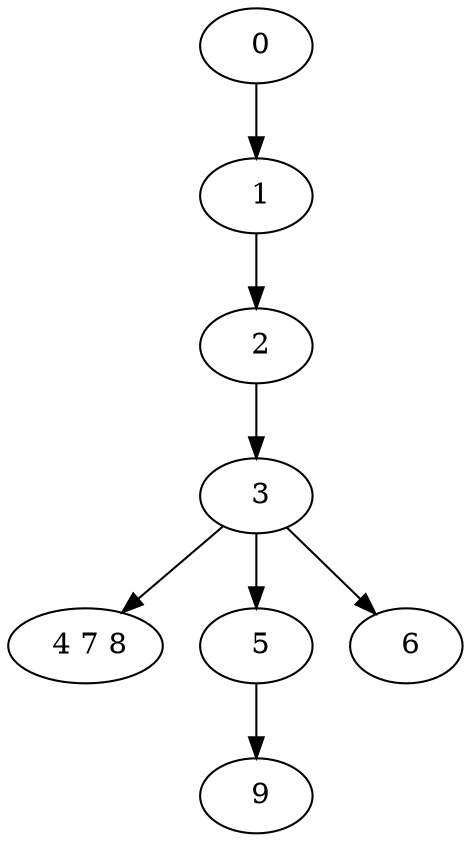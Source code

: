 digraph mytree {
" 1" -> " 2";
" 2" -> " 3";
" 3" -> " 4 7 8";
" 3" -> " 5";
" 3" -> " 6";
" 4 7 8";
" 5" -> " 9";
" 6";
" 9";
" 0" -> " 1";
}

